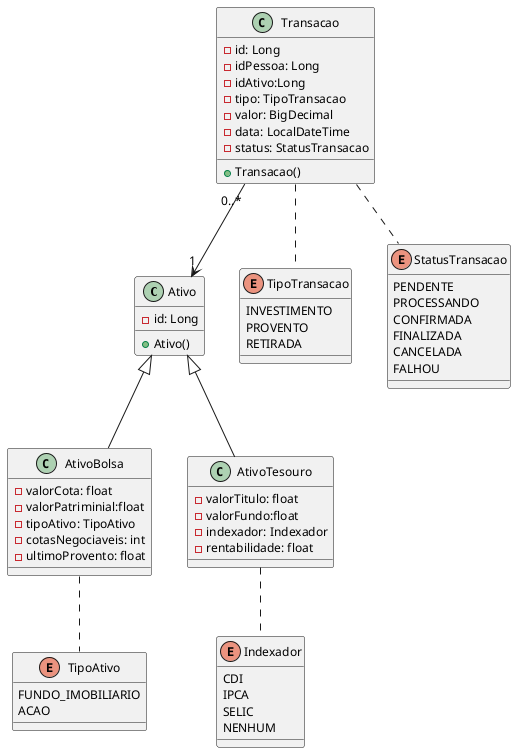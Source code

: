 @startuml
skinparam defaultFontSize 12

class Ativo {
  -id: Long
  +Ativo()
}

class AtivoBolsa {
  -valorCota: float
  -valorPatriminial:float
  -tipoAtivo: TipoAtivo
  -cotasNegociaveis: int
  -ultimoProvento: float
}

enum TipoAtivo {
  FUNDO_IMOBILIARIO
  ACAO
}

class AtivoTesouro {
  -valorTitulo: float
  -valorFundo:float
  -indexador: Indexador
  -rentabilidade: float
}

enum Indexador {
  CDI
  IPCA
  SELIC
  NENHUM
}

class Transacao {
  -id: Long
  -idPessoa: Long
  -idAtivo:Long
  -tipo: TipoTransacao
  -valor: BigDecimal
  -data: LocalDateTime
  -status: StatusTransacao
  + Transacao()
}

enum TipoTransacao {
  INVESTIMENTO
  PROVENTO
  RETIRADA
}

enum StatusTransacao {
  PENDENTE
  PROCESSANDO
  CONFIRMADA
  FINALIZADA
  CANCELADA
  FALHOU
}


Transacao "0..*" --> "1" Ativo
AtivoBolsa -up-|> Ativo
AtivoTesouro -up-|> Ativo
AtivoBolsa .. TipoAtivo
AtivoTesouro .. Indexador
Transacao .. TipoTransacao
Transacao .. StatusTransacao
@enduml
